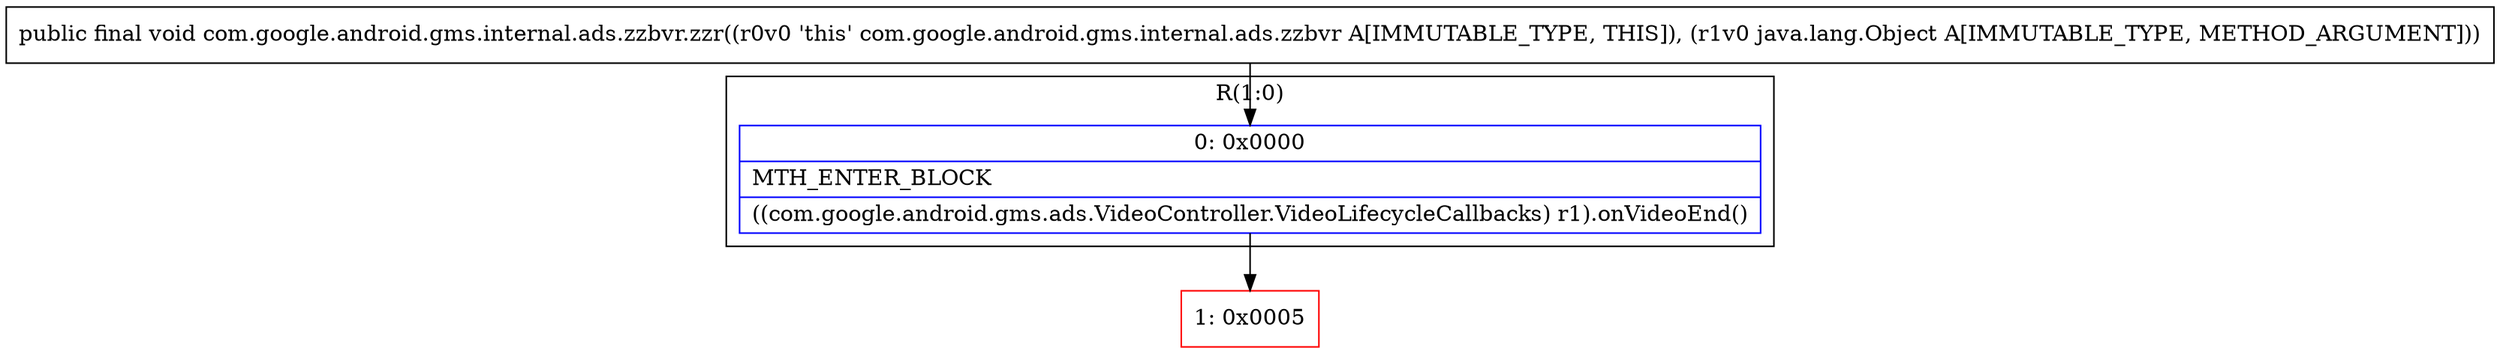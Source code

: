digraph "CFG forcom.google.android.gms.internal.ads.zzbvr.zzr(Ljava\/lang\/Object;)V" {
subgraph cluster_Region_1808069668 {
label = "R(1:0)";
node [shape=record,color=blue];
Node_0 [shape=record,label="{0\:\ 0x0000|MTH_ENTER_BLOCK\l|((com.google.android.gms.ads.VideoController.VideoLifecycleCallbacks) r1).onVideoEnd()\l}"];
}
Node_1 [shape=record,color=red,label="{1\:\ 0x0005}"];
MethodNode[shape=record,label="{public final void com.google.android.gms.internal.ads.zzbvr.zzr((r0v0 'this' com.google.android.gms.internal.ads.zzbvr A[IMMUTABLE_TYPE, THIS]), (r1v0 java.lang.Object A[IMMUTABLE_TYPE, METHOD_ARGUMENT])) }"];
MethodNode -> Node_0;
Node_0 -> Node_1;
}


